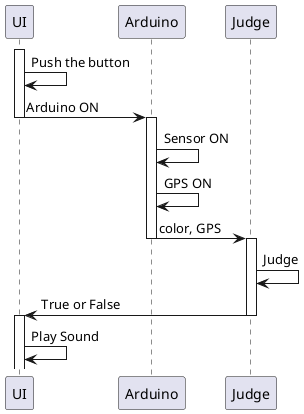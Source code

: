 @startuml


participant "UI"
participant "Arduino"
participant "Judge"


activate "UI"

"UI" -> "UI" : Push the button



"UI" -> "Arduino" : Arduino ON
deactivate "UI"

activate "Arduino"
"Arduino" -> "Arduino" : Sensor ON



"Arduino" -> "Arduino" : GPS ON


"Arduino" -> "Judge" : color, GPS
deactivate "Arduino"
activate "Judge"

"Judge" -> "Judge" : Judge
"Judge" -> "UI" : True or False

deactivate "Judge"
activate "UI"

"UI" -> "UI" : Play Sound



@enduml